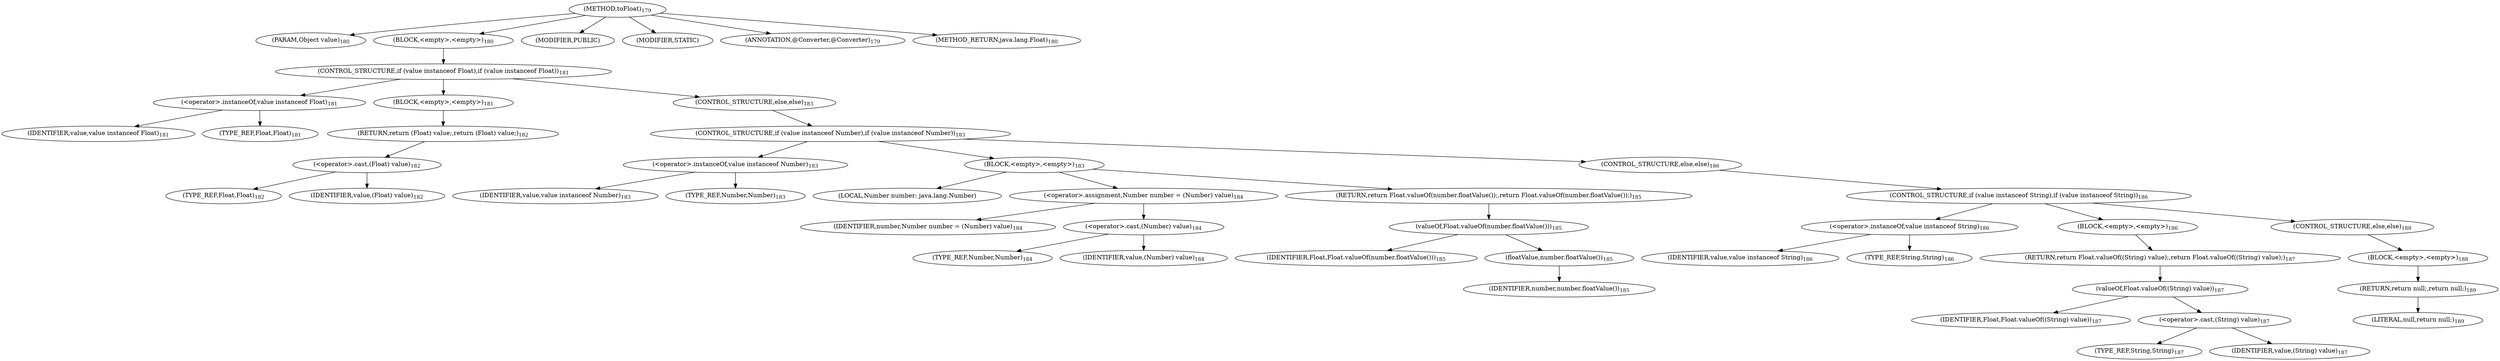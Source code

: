 digraph "toFloat" {  
"339" [label = <(METHOD,toFloat)<SUB>179</SUB>> ]
"340" [label = <(PARAM,Object value)<SUB>180</SUB>> ]
"341" [label = <(BLOCK,&lt;empty&gt;,&lt;empty&gt;)<SUB>180</SUB>> ]
"342" [label = <(CONTROL_STRUCTURE,if (value instanceof Float),if (value instanceof Float))<SUB>181</SUB>> ]
"343" [label = <(&lt;operator&gt;.instanceOf,value instanceof Float)<SUB>181</SUB>> ]
"344" [label = <(IDENTIFIER,value,value instanceof Float)<SUB>181</SUB>> ]
"345" [label = <(TYPE_REF,Float,Float)<SUB>181</SUB>> ]
"346" [label = <(BLOCK,&lt;empty&gt;,&lt;empty&gt;)<SUB>181</SUB>> ]
"347" [label = <(RETURN,return (Float) value;,return (Float) value;)<SUB>182</SUB>> ]
"348" [label = <(&lt;operator&gt;.cast,(Float) value)<SUB>182</SUB>> ]
"349" [label = <(TYPE_REF,Float,Float)<SUB>182</SUB>> ]
"350" [label = <(IDENTIFIER,value,(Float) value)<SUB>182</SUB>> ]
"351" [label = <(CONTROL_STRUCTURE,else,else)<SUB>183</SUB>> ]
"352" [label = <(CONTROL_STRUCTURE,if (value instanceof Number),if (value instanceof Number))<SUB>183</SUB>> ]
"353" [label = <(&lt;operator&gt;.instanceOf,value instanceof Number)<SUB>183</SUB>> ]
"354" [label = <(IDENTIFIER,value,value instanceof Number)<SUB>183</SUB>> ]
"355" [label = <(TYPE_REF,Number,Number)<SUB>183</SUB>> ]
"356" [label = <(BLOCK,&lt;empty&gt;,&lt;empty&gt;)<SUB>183</SUB>> ]
"357" [label = <(LOCAL,Number number: java.lang.Number)> ]
"358" [label = <(&lt;operator&gt;.assignment,Number number = (Number) value)<SUB>184</SUB>> ]
"359" [label = <(IDENTIFIER,number,Number number = (Number) value)<SUB>184</SUB>> ]
"360" [label = <(&lt;operator&gt;.cast,(Number) value)<SUB>184</SUB>> ]
"361" [label = <(TYPE_REF,Number,Number)<SUB>184</SUB>> ]
"362" [label = <(IDENTIFIER,value,(Number) value)<SUB>184</SUB>> ]
"363" [label = <(RETURN,return Float.valueOf(number.floatValue());,return Float.valueOf(number.floatValue());)<SUB>185</SUB>> ]
"364" [label = <(valueOf,Float.valueOf(number.floatValue()))<SUB>185</SUB>> ]
"365" [label = <(IDENTIFIER,Float,Float.valueOf(number.floatValue()))<SUB>185</SUB>> ]
"366" [label = <(floatValue,number.floatValue())<SUB>185</SUB>> ]
"367" [label = <(IDENTIFIER,number,number.floatValue())<SUB>185</SUB>> ]
"368" [label = <(CONTROL_STRUCTURE,else,else)<SUB>186</SUB>> ]
"369" [label = <(CONTROL_STRUCTURE,if (value instanceof String),if (value instanceof String))<SUB>186</SUB>> ]
"370" [label = <(&lt;operator&gt;.instanceOf,value instanceof String)<SUB>186</SUB>> ]
"371" [label = <(IDENTIFIER,value,value instanceof String)<SUB>186</SUB>> ]
"372" [label = <(TYPE_REF,String,String)<SUB>186</SUB>> ]
"373" [label = <(BLOCK,&lt;empty&gt;,&lt;empty&gt;)<SUB>186</SUB>> ]
"374" [label = <(RETURN,return Float.valueOf((String) value);,return Float.valueOf((String) value);)<SUB>187</SUB>> ]
"375" [label = <(valueOf,Float.valueOf((String) value))<SUB>187</SUB>> ]
"376" [label = <(IDENTIFIER,Float,Float.valueOf((String) value))<SUB>187</SUB>> ]
"377" [label = <(&lt;operator&gt;.cast,(String) value)<SUB>187</SUB>> ]
"378" [label = <(TYPE_REF,String,String)<SUB>187</SUB>> ]
"379" [label = <(IDENTIFIER,value,(String) value)<SUB>187</SUB>> ]
"380" [label = <(CONTROL_STRUCTURE,else,else)<SUB>188</SUB>> ]
"381" [label = <(BLOCK,&lt;empty&gt;,&lt;empty&gt;)<SUB>188</SUB>> ]
"382" [label = <(RETURN,return null;,return null;)<SUB>189</SUB>> ]
"383" [label = <(LITERAL,null,return null;)<SUB>189</SUB>> ]
"384" [label = <(MODIFIER,PUBLIC)> ]
"385" [label = <(MODIFIER,STATIC)> ]
"386" [label = <(ANNOTATION,@Converter,@Converter)<SUB>179</SUB>> ]
"387" [label = <(METHOD_RETURN,java.lang.Float)<SUB>180</SUB>> ]
  "339" -> "340" 
  "339" -> "341" 
  "339" -> "384" 
  "339" -> "385" 
  "339" -> "386" 
  "339" -> "387" 
  "341" -> "342" 
  "342" -> "343" 
  "342" -> "346" 
  "342" -> "351" 
  "343" -> "344" 
  "343" -> "345" 
  "346" -> "347" 
  "347" -> "348" 
  "348" -> "349" 
  "348" -> "350" 
  "351" -> "352" 
  "352" -> "353" 
  "352" -> "356" 
  "352" -> "368" 
  "353" -> "354" 
  "353" -> "355" 
  "356" -> "357" 
  "356" -> "358" 
  "356" -> "363" 
  "358" -> "359" 
  "358" -> "360" 
  "360" -> "361" 
  "360" -> "362" 
  "363" -> "364" 
  "364" -> "365" 
  "364" -> "366" 
  "366" -> "367" 
  "368" -> "369" 
  "369" -> "370" 
  "369" -> "373" 
  "369" -> "380" 
  "370" -> "371" 
  "370" -> "372" 
  "373" -> "374" 
  "374" -> "375" 
  "375" -> "376" 
  "375" -> "377" 
  "377" -> "378" 
  "377" -> "379" 
  "380" -> "381" 
  "381" -> "382" 
  "382" -> "383" 
}
